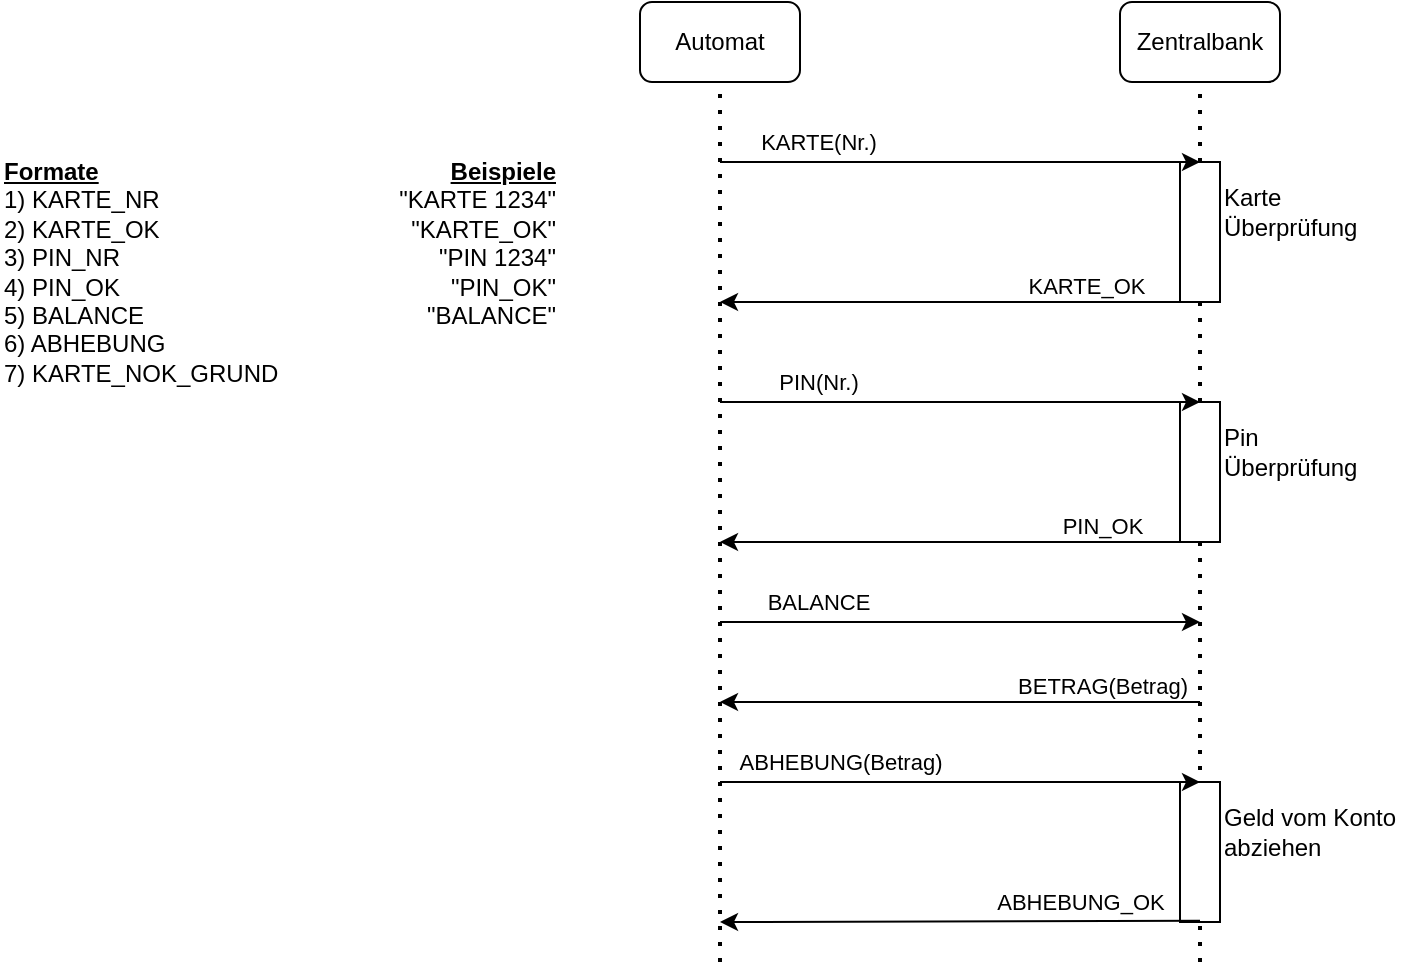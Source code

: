 <mxfile version="28.2.7">
  <diagram name="Seite-1" id="VkHfy1lJrVhi_DojeKMA">
    <mxGraphModel dx="1599" dy="952" grid="1" gridSize="10" guides="1" tooltips="1" connect="1" arrows="1" fold="1" page="1" pageScale="1" pageWidth="827" pageHeight="1169" math="0" shadow="0">
      <root>
        <mxCell id="0" />
        <mxCell id="1" parent="0" />
        <mxCell id="hmL2wzRKkX8d8I_z7GL0-1" value="Automat" style="rounded=1;whiteSpace=wrap;html=1;" parent="1" vertex="1">
          <mxGeometry x="360" y="40" width="80" height="40" as="geometry" />
        </mxCell>
        <mxCell id="hmL2wzRKkX8d8I_z7GL0-2" value="Zentralbank" style="rounded=1;whiteSpace=wrap;html=1;" parent="1" vertex="1">
          <mxGeometry x="600" y="40" width="80" height="40" as="geometry" />
        </mxCell>
        <mxCell id="hmL2wzRKkX8d8I_z7GL0-3" value="" style="endArrow=none;dashed=1;html=1;dashPattern=1 3;strokeWidth=2;rounded=0;entryX=0.5;entryY=1;entryDx=0;entryDy=0;" parent="1" target="hmL2wzRKkX8d8I_z7GL0-1" edge="1">
          <mxGeometry width="50" height="50" relative="1" as="geometry">
            <mxPoint x="400" y="520" as="sourcePoint" />
            <mxPoint x="590" y="390" as="targetPoint" />
          </mxGeometry>
        </mxCell>
        <mxCell id="hmL2wzRKkX8d8I_z7GL0-5" value="" style="endArrow=none;dashed=1;html=1;dashPattern=1 3;strokeWidth=2;rounded=0;entryX=0.5;entryY=1;entryDx=0;entryDy=0;" parent="1" edge="1" target="hmL2wzRKkX8d8I_z7GL0-2">
          <mxGeometry width="50" height="50" relative="1" as="geometry">
            <mxPoint x="640" y="520" as="sourcePoint" />
            <mxPoint x="640" y="120" as="targetPoint" />
          </mxGeometry>
        </mxCell>
        <mxCell id="aCf9THpuFYjT0nlikfZf-5" value="" style="whiteSpace=wrap;html=1;" vertex="1" parent="1">
          <mxGeometry x="630" y="120" width="20" height="70" as="geometry" />
        </mxCell>
        <mxCell id="aCf9THpuFYjT0nlikfZf-3" value="" style="endArrow=classic;html=1;rounded=0;" edge="1" parent="1">
          <mxGeometry width="50" height="50" relative="1" as="geometry">
            <mxPoint x="400" y="120" as="sourcePoint" />
            <mxPoint x="640" y="120" as="targetPoint" />
          </mxGeometry>
        </mxCell>
        <mxCell id="aCf9THpuFYjT0nlikfZf-4" value="KARTE(Nr.)" style="edgeLabel;html=1;align=center;verticalAlign=middle;resizable=0;points=[];" vertex="1" connectable="0" parent="aCf9THpuFYjT0nlikfZf-3">
          <mxGeometry x="-0.592" y="1" relative="1" as="geometry">
            <mxPoint y="-9" as="offset" />
          </mxGeometry>
        </mxCell>
        <mxCell id="aCf9THpuFYjT0nlikfZf-6" value="&lt;div&gt;Karte&lt;/div&gt;&lt;div&gt;Überprüfung&lt;/div&gt;" style="text;html=1;whiteSpace=wrap;strokeColor=none;fillColor=none;align=left;verticalAlign=middle;rounded=0;" vertex="1" parent="1">
          <mxGeometry x="650" y="130" width="70" height="30" as="geometry" />
        </mxCell>
        <mxCell id="aCf9THpuFYjT0nlikfZf-7" value="" style="endArrow=classic;html=1;rounded=0;" edge="1" parent="1">
          <mxGeometry width="50" height="50" relative="1" as="geometry">
            <mxPoint x="630" y="190" as="sourcePoint" />
            <mxPoint x="400" y="190" as="targetPoint" />
          </mxGeometry>
        </mxCell>
        <mxCell id="aCf9THpuFYjT0nlikfZf-8" value="KARTE_OK" style="edgeLabel;html=1;align=center;verticalAlign=middle;resizable=0;points=[];" vertex="1" connectable="0" parent="aCf9THpuFYjT0nlikfZf-7">
          <mxGeometry x="-0.592" y="1" relative="1" as="geometry">
            <mxPoint y="-9" as="offset" />
          </mxGeometry>
        </mxCell>
        <mxCell id="aCf9THpuFYjT0nlikfZf-11" value="" style="whiteSpace=wrap;html=1;" vertex="1" parent="1">
          <mxGeometry x="630" y="240" width="20" height="70" as="geometry" />
        </mxCell>
        <mxCell id="aCf9THpuFYjT0nlikfZf-12" value="&lt;div&gt;Pin Überprüfung&lt;/div&gt;" style="text;html=1;whiteSpace=wrap;strokeColor=none;fillColor=none;align=left;verticalAlign=middle;rounded=0;" vertex="1" parent="1">
          <mxGeometry x="650" y="250" width="70" height="30" as="geometry" />
        </mxCell>
        <mxCell id="aCf9THpuFYjT0nlikfZf-9" value="" style="endArrow=classic;html=1;rounded=0;" edge="1" parent="1">
          <mxGeometry width="50" height="50" relative="1" as="geometry">
            <mxPoint x="400" y="240" as="sourcePoint" />
            <mxPoint x="640" y="240" as="targetPoint" />
          </mxGeometry>
        </mxCell>
        <mxCell id="aCf9THpuFYjT0nlikfZf-10" value="PIN(Nr.)" style="edgeLabel;html=1;align=center;verticalAlign=middle;resizable=0;points=[];" vertex="1" connectable="0" parent="aCf9THpuFYjT0nlikfZf-9">
          <mxGeometry x="-0.592" y="1" relative="1" as="geometry">
            <mxPoint y="-9" as="offset" />
          </mxGeometry>
        </mxCell>
        <mxCell id="aCf9THpuFYjT0nlikfZf-13" value="" style="endArrow=classic;html=1;rounded=0;" edge="1" parent="1">
          <mxGeometry width="50" height="50" relative="1" as="geometry">
            <mxPoint x="640" y="310" as="sourcePoint" />
            <mxPoint x="400" y="310" as="targetPoint" />
          </mxGeometry>
        </mxCell>
        <mxCell id="aCf9THpuFYjT0nlikfZf-14" value="PIN_OK" style="edgeLabel;html=1;align=center;verticalAlign=middle;resizable=0;points=[];" vertex="1" connectable="0" parent="aCf9THpuFYjT0nlikfZf-13">
          <mxGeometry x="-0.592" y="1" relative="1" as="geometry">
            <mxPoint y="-9" as="offset" />
          </mxGeometry>
        </mxCell>
        <mxCell id="aCf9THpuFYjT0nlikfZf-15" value="" style="endArrow=classic;html=1;rounded=0;" edge="1" parent="1">
          <mxGeometry width="50" height="50" relative="1" as="geometry">
            <mxPoint x="400" y="350" as="sourcePoint" />
            <mxPoint x="640" y="350" as="targetPoint" />
          </mxGeometry>
        </mxCell>
        <mxCell id="aCf9THpuFYjT0nlikfZf-16" value="BALANCE" style="edgeLabel;html=1;align=center;verticalAlign=middle;resizable=0;points=[];" vertex="1" connectable="0" parent="aCf9THpuFYjT0nlikfZf-15">
          <mxGeometry x="-0.592" y="1" relative="1" as="geometry">
            <mxPoint y="-9" as="offset" />
          </mxGeometry>
        </mxCell>
        <mxCell id="aCf9THpuFYjT0nlikfZf-17" value="" style="endArrow=classic;html=1;rounded=0;" edge="1" parent="1">
          <mxGeometry width="50" height="50" relative="1" as="geometry">
            <mxPoint x="640" y="390" as="sourcePoint" />
            <mxPoint x="400" y="390" as="targetPoint" />
          </mxGeometry>
        </mxCell>
        <mxCell id="aCf9THpuFYjT0nlikfZf-18" value="BETRAG(Betrag)" style="edgeLabel;html=1;align=center;verticalAlign=middle;resizable=0;points=[];" vertex="1" connectable="0" parent="aCf9THpuFYjT0nlikfZf-17">
          <mxGeometry x="-0.592" y="1" relative="1" as="geometry">
            <mxPoint y="-9" as="offset" />
          </mxGeometry>
        </mxCell>
        <mxCell id="aCf9THpuFYjT0nlikfZf-21" value="" style="whiteSpace=wrap;html=1;" vertex="1" parent="1">
          <mxGeometry x="630" y="430" width="20" height="70" as="geometry" />
        </mxCell>
        <mxCell id="aCf9THpuFYjT0nlikfZf-19" value="" style="endArrow=classic;html=1;rounded=0;" edge="1" parent="1">
          <mxGeometry width="50" height="50" relative="1" as="geometry">
            <mxPoint x="400" y="430" as="sourcePoint" />
            <mxPoint x="640" y="430" as="targetPoint" />
          </mxGeometry>
        </mxCell>
        <mxCell id="aCf9THpuFYjT0nlikfZf-20" value="ABHEBUNG(Betrag)" style="edgeLabel;html=1;align=center;verticalAlign=middle;resizable=0;points=[];" vertex="1" connectable="0" parent="aCf9THpuFYjT0nlikfZf-19">
          <mxGeometry x="-0.592" y="1" relative="1" as="geometry">
            <mxPoint x="11" y="-9" as="offset" />
          </mxGeometry>
        </mxCell>
        <mxCell id="aCf9THpuFYjT0nlikfZf-22" value="Geld vom Konto abziehen" style="text;html=1;whiteSpace=wrap;strokeColor=none;fillColor=none;align=left;verticalAlign=middle;rounded=0;" vertex="1" parent="1">
          <mxGeometry x="650" y="440" width="90" height="30" as="geometry" />
        </mxCell>
        <mxCell id="aCf9THpuFYjT0nlikfZf-24" value="" style="edgeStyle=none;orthogonalLoop=1;jettySize=auto;html=1;rounded=0;" edge="1" parent="1">
          <mxGeometry width="100" relative="1" as="geometry">
            <mxPoint x="640" y="499.41" as="sourcePoint" />
            <mxPoint x="400" y="500" as="targetPoint" />
            <Array as="points" />
          </mxGeometry>
        </mxCell>
        <mxCell id="aCf9THpuFYjT0nlikfZf-25" value="ABHEBUNG_OK" style="edgeLabel;html=1;align=center;verticalAlign=middle;resizable=0;points=[];" vertex="1" connectable="0" parent="aCf9THpuFYjT0nlikfZf-24">
          <mxGeometry x="0.473" y="-1" relative="1" as="geometry">
            <mxPoint x="117" y="-9" as="offset" />
          </mxGeometry>
        </mxCell>
        <mxCell id="aCf9THpuFYjT0nlikfZf-27" value="&lt;div&gt;&lt;b&gt;&lt;u&gt;Formate&lt;/u&gt;&lt;/b&gt;&lt;/div&gt;&lt;div&gt;1) KARTE_NR&lt;/div&gt;&lt;div&gt;2) KARTE_OK&lt;/div&gt;&lt;div&gt;3) PIN_NR&lt;/div&gt;&lt;div&gt;4) PIN_OK&lt;/div&gt;&lt;div&gt;5) BALANCE&lt;/div&gt;&lt;div&gt;6) ABHEBUNG&lt;/div&gt;&lt;div&gt;7) KARTE_NOK_GRUND&lt;/div&gt;" style="text;html=1;whiteSpace=wrap;strokeColor=none;fillColor=none;align=left;verticalAlign=middle;rounded=0;" vertex="1" parent="1">
          <mxGeometry x="40" y="120" width="140" height="110" as="geometry" />
        </mxCell>
        <mxCell id="aCf9THpuFYjT0nlikfZf-29" value="&lt;div&gt;&lt;b&gt;&lt;u&gt;Beispiele&lt;/u&gt;&lt;/b&gt;&lt;/div&gt;&lt;div&gt;&quot;KARTE 1234&quot;&lt;/div&gt;&lt;div&gt;&quot;KARTE_OK&quot;&lt;/div&gt;&lt;div&gt;&quot;PIN 1234&quot;&lt;/div&gt;&lt;div&gt;&quot;PIN_OK&quot;&lt;/div&gt;&lt;div&gt;&quot;BALANCE&quot;&lt;/div&gt;&lt;div&gt;&lt;br&gt;&lt;/div&gt;&lt;div&gt;&lt;br&gt;&lt;/div&gt;" style="text;html=1;whiteSpace=wrap;strokeColor=none;fillColor=none;align=right;verticalAlign=middle;rounded=0;" vertex="1" parent="1">
          <mxGeometry x="220" y="120" width="100" height="110" as="geometry" />
        </mxCell>
      </root>
    </mxGraphModel>
  </diagram>
</mxfile>
